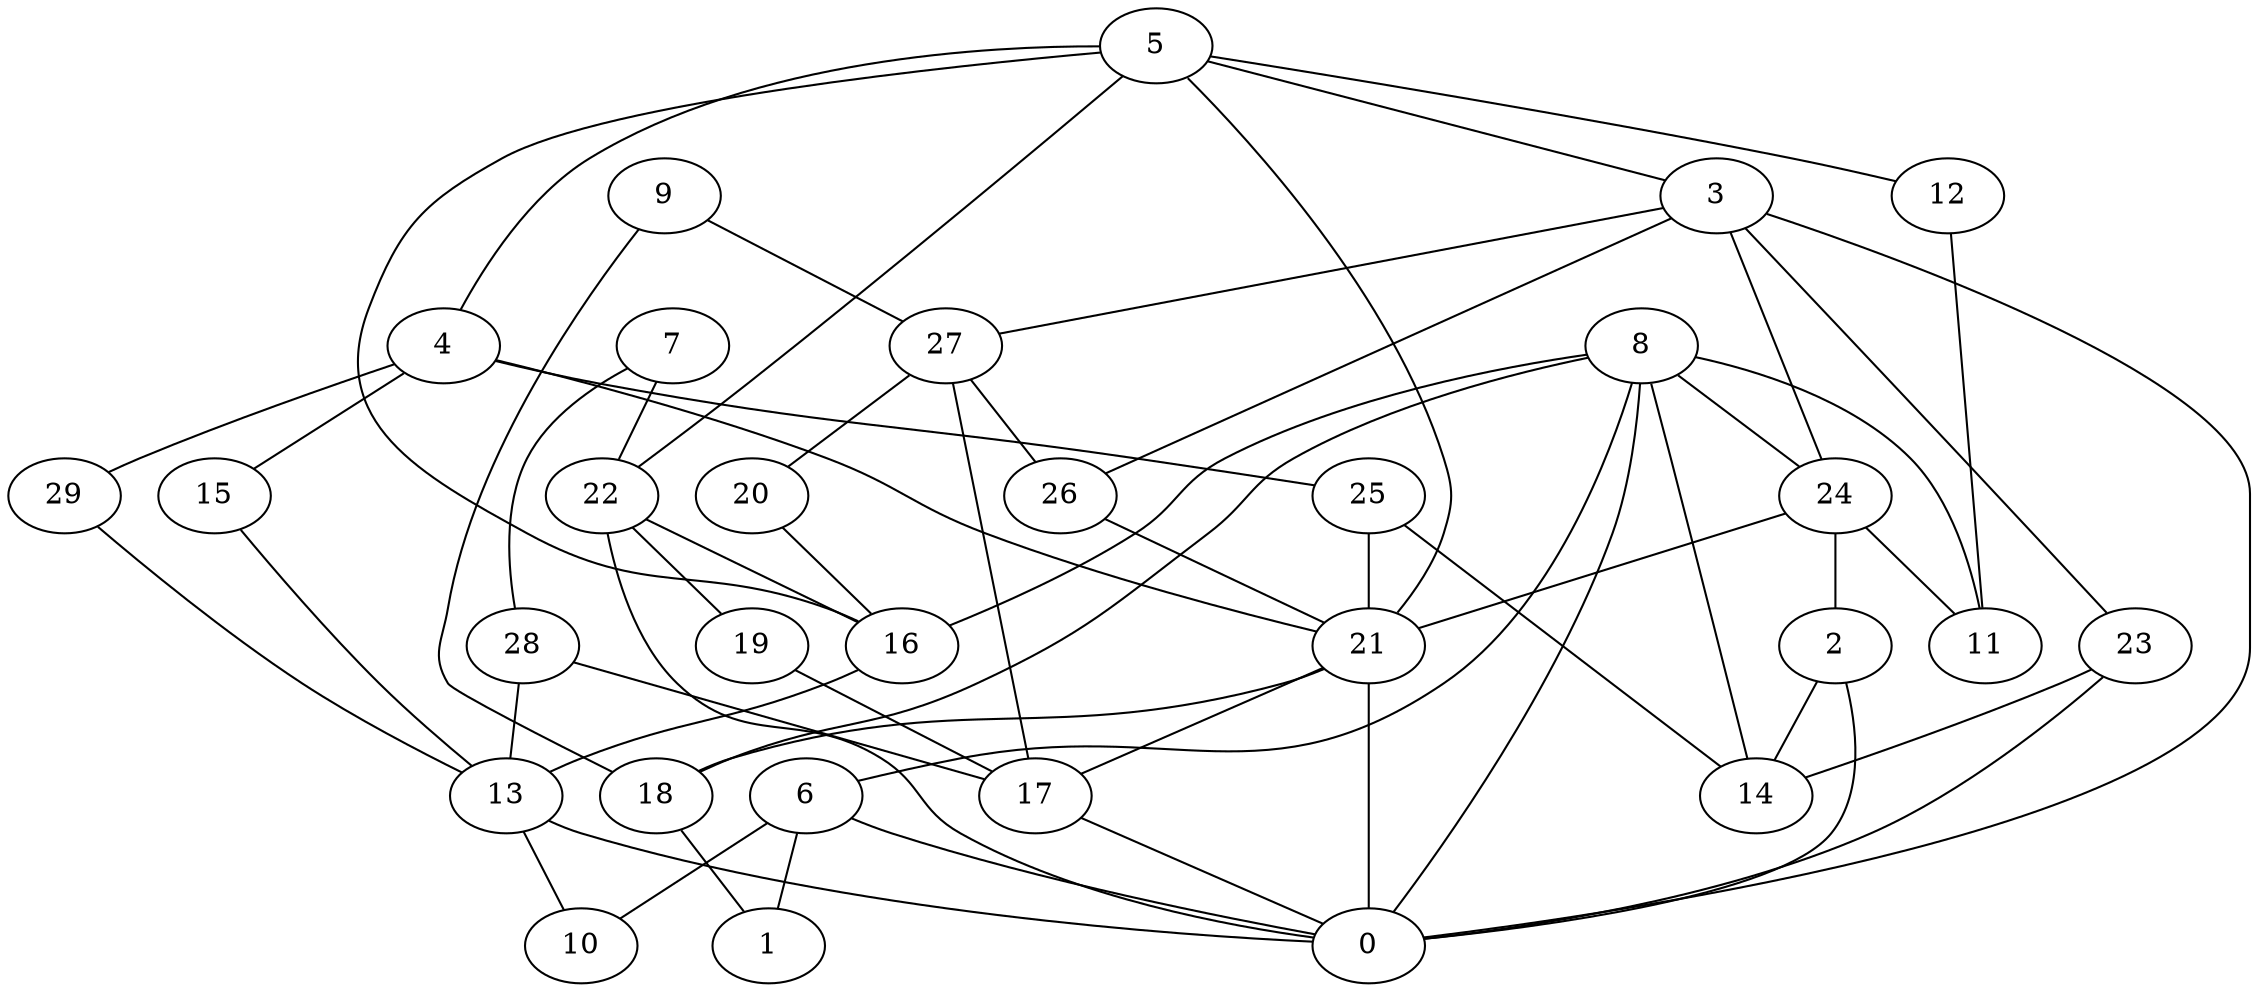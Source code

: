 digraph GG_graph {

subgraph G_graph {
edge [color = black]
"24" -> "11" [dir = none]
"24" -> "21" [dir = none]
"24" -> "2" [dir = none]
"8" -> "6" [dir = none]
"8" -> "18" [dir = none]
"8" -> "14" [dir = none]
"8" -> "16" [dir = none]
"8" -> "0" [dir = none]
"8" -> "24" [dir = none]
"8" -> "11" [dir = none]
"12" -> "11" [dir = none]
"5" -> "12" [dir = none]
"5" -> "3" [dir = none]
"5" -> "21" [dir = none]
"5" -> "16" [dir = none]
"5" -> "4" [dir = none]
"18" -> "1" [dir = none]
"26" -> "21" [dir = none]
"20" -> "16" [dir = none]
"22" -> "16" [dir = none]
"22" -> "0" [dir = none]
"22" -> "19" [dir = none]
"9" -> "18" [dir = none]
"9" -> "27" [dir = none]
"19" -> "17" [dir = none]
"13" -> "10" [dir = none]
"13" -> "0" [dir = none]
"29" -> "13" [dir = none]
"15" -> "13" [dir = none]
"4" -> "21" [dir = none]
"4" -> "15" [dir = none]
"4" -> "29" [dir = none]
"4" -> "25" [dir = none]
"16" -> "13" [dir = none]
"6" -> "0" [dir = none]
"6" -> "10" [dir = none]
"6" -> "1" [dir = none]
"3" -> "26" [dir = none]
"3" -> "24" [dir = none]
"3" -> "0" [dir = none]
"3" -> "23" [dir = none]
"28" -> "13" [dir = none]
"28" -> "17" [dir = none]
"17" -> "0" [dir = none]
"27" -> "20" [dir = none]
"27" -> "26" [dir = none]
"27" -> "17" [dir = none]
"7" -> "28" [dir = none]
"7" -> "22" [dir = none]
"25" -> "21" [dir = none]
"25" -> "14" [dir = none]
"2" -> "14" [dir = none]
"2" -> "0" [dir = none]
"21" -> "17" [dir = none]
"21" -> "0" [dir = none]
"21" -> "18" [dir = none]
"23" -> "0" [dir = none]
"23" -> "14" [dir = none]
"3" -> "27" [dir = none]
"5" -> "22" [dir = none]
}

}
